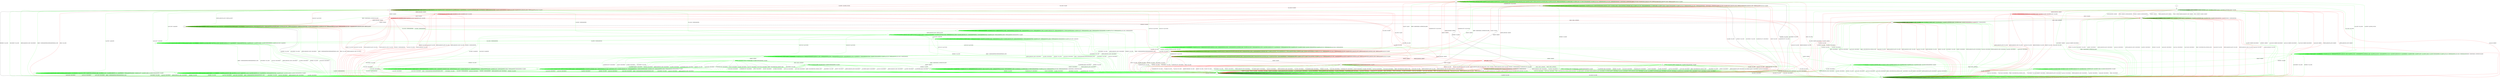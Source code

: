 digraph "" {
	graph ["Incoming time"=0.17605376243591309,
		"Outgoing time"=0.24364948272705078,
		Output="{'States': 36, 'Transitions': 837, 'Filename': '../results/ssh/DropBear-OpenSSH-cvc4-3.dot'}",
		Reference="{'States': 18, 'Transitions': 222, 'Filename': '../subjects/ssh/DropBear.dot'}",
		Solver=cvc4,
		Updated="{'States': 32, 'Transitions': 683, 'Filename': '../subjects/ssh/OpenSSH.dot'}",
		"f-measure"=0.15027624309392265,
		precision=0.09956076134699854,
		recall=0.3063063063063063
	];
	a -> a	[key=0,
		label="CH_OPEN / CH_MAX"];
	a -> a	[key=1,
		label="CH_DATA / NO_RESP"];
	a -> a	[key=2,
		color=green,
		label="SERVICE_REQUEST_AUTH / NO_RESP"];
	a -> a	[key=3,
		color=green,
		label="CH_WINDOW_ADJUST / NO_RESP"];
	a -> a	[key=4,
		color=green,
		label="DEBUG / NO_RESP"];
	a -> a	[key=5,
		color=green,
		label="UA_PK_OK / UNIMPLEMENTED"];
	a -> a	[key=6,
		color=green,
		label="SERVICE_REQUEST_CONN / NO_RESP"];
	a -> a	[key=7,
		color=green,
		label="UA_NONE / UNIMPLEMENTED"];
	a -> a	[key=8,
		color=green,
		label="CH_EXTENDED_DATA / NO_RESP"];
	a -> a	[key=9,
		color=green,
		label="UA_PK_NOK / UNIMPLEMENTED"];
	a -> a	[key=10,
		color=green,
		label="KEX30 / NO_RESP"];
	a -> a	[key=11,
		color=green,
		label="IGNORE / NO_RESP"];
	a -> a	[key=12,
		color=green,
		label="CH_EOF / NO_RESP"];
	a -> a	[key=13,
		color=green,
		label="UNIMPLEMENTED / NO_RESP"];
	a -> a	[key=14,
		color=green,
		label="UA_PW_OK / UNIMPLEMENTED"];
	a -> a	[key=15,
		color=green,
		label="UA_PW_NOK / UNIMPLEMENTED"];
	a -> a	[key=16,
		color=green,
		label="REKEY / KEXINIT|KEX31+NEWKEYS|NO_RESP"];
	a -> a	[key=17,
		color=red,
		label="UA_PK_NOK / NO_RESP"];
	a -> a	[key=18,
		color=red,
		label="SERVICE_REQUEST_AUTH / SERVICE_ACCEPT"];
	a -> a	[key=19,
		color=red,
		label="SERVICE_REQUEST_CONN / SERVICE_ACCEPT"];
	a -> a	[key=20,
		color=red,
		label="UA_PK_OK / NO_RESP"];
	a -> b	[key=0,
		color=green,
		label="CH_REQUEST_PTY / CH_SUCCESS"];
	a -> c	[key=0,
		label="NEWKEYS / NO_CONN"];
	a -> c	[key=1,
		color=green,
		label="DISCONNECT / NO_CONN"];
	a -> c	[key=2,
		color=red,
		label="KEX30 / NO_CONN"];
	a -> f	[key=0,
		color=red,
		label="CH_REQUEST_PTY / CH_SUCCESS"];
	a -> g	[key=0,
		color=red,
		label="CH_EOF / CH_EOF"];
	a -> h	[key=0,
		color=red,
		label="KEXINIT / KEXINIT"];
	a -> k	[key=0,
		color=red,
		label="CH_CLOSE / CH_EOF"];
	v	[color=green];
	a -> v	[key=0,
		color=green,
		label="CH_CLOSE / CH_CLOSE"];
	bb	[color=green];
	a -> bb	[key=0,
		color=green,
		label="KEXINIT / KEXINIT"];
	jj	[color=red];
	a -> jj	[key=0,
		color=red,
		label="KEXINIT_PROCEED / KEXINIT"];
	b -> b	[key=0,
		label="CH_OPEN / CH_MAX"];
	b -> b	[key=1,
		label="CH_EOF / NO_RESP"];
	b -> b	[key=2,
		color=green,
		label="SERVICE_REQUEST_AUTH / NO_RESP"];
	b -> b	[key=3,
		color=green,
		label="CH_WINDOW_ADJUST / NO_RESP"];
	b -> b	[key=4,
		color=green,
		label="DEBUG / NO_RESP"];
	b -> b	[key=5,
		color=green,
		label="UA_PK_OK / UNIMPLEMENTED"];
	b -> b	[key=6,
		color=green,
		label="SERVICE_REQUEST_CONN / NO_RESP"];
	b -> b	[key=7,
		color=green,
		label="UA_NONE / UNIMPLEMENTED"];
	b -> b	[key=8,
		color=green,
		label="CH_EXTENDED_DATA / NO_RESP"];
	b -> b	[key=9,
		color=green,
		label="UA_PK_NOK / UNIMPLEMENTED"];
	b -> b	[key=10,
		color=green,
		label="KEX30 / NO_RESP"];
	b -> b	[key=11,
		color=green,
		label="IGNORE / NO_RESP"];
	b -> b	[key=12,
		color=green,
		label="CH_DATA / NO_RESP"];
	b -> b	[key=13,
		color=green,
		label="UNIMPLEMENTED / NO_RESP"];
	b -> b	[key=14,
		color=green,
		label="UA_PW_OK / UNIMPLEMENTED"];
	b -> b	[key=15,
		color=green,
		label="UA_PW_NOK / UNIMPLEMENTED"];
	b -> b	[key=16,
		color=green,
		label="REKEY / KEXINIT|KEX31+NEWKEYS|NO_RESP"];
	b -> b	[key=17,
		color=red,
		label="UA_PK_NOK / NO_RESP"];
	b -> b	[key=18,
		color=red,
		label="SERVICE_REQUEST_AUTH / SERVICE_ACCEPT"];
	b -> b	[key=19,
		color=red,
		label="SERVICE_REQUEST_CONN / SERVICE_ACCEPT"];
	b -> b	[key=20,
		color=red,
		label="UA_PK_OK / NO_RESP"];
	b -> c	[key=0,
		label="NEWKEYS / NO_CONN"];
	b -> c	[key=1,
		color=green,
		label="DISCONNECT / NO_CONN"];
	b -> c	[key=2,
		color=green,
		label="CH_REQUEST_PTY / DISCONNECT"];
	b -> c	[key=3,
		color=red,
		label="KEX30 / NO_CONN"];
	b -> c	[key=4,
		color=red,
		label="CH_REQUEST_PTY / NO_CONN"];
	b -> c	[key=5,
		color=red,
		label="CH_DATA / NO_CONN"];
	b -> h	[key=0,
		label="KEXINIT / KEXINIT"];
	b -> k	[key=0,
		color=red,
		label="CH_CLOSE / NO_RESP"];
	b -> v	[key=0,
		color=green,
		label="CH_CLOSE / CH_CLOSE"];
	b -> jj	[key=0,
		color=red,
		label="KEXINIT_PROCEED / KEXINIT"];
	c -> c	[key=0,
		label="UA_PK_NOK / NO_CONN"];
	c -> c	[key=1,
		label="KEX30 / NO_CONN"];
	c -> c	[key=2,
		label="SERVICE_REQUEST_AUTH / NO_CONN"];
	c -> c	[key=3,
		label="SERVICE_REQUEST_CONN / NO_CONN"];
	c -> c	[key=4,
		label="NEWKEYS / NO_CONN"];
	c -> c	[key=5,
		label="CH_REQUEST_PTY / NO_CONN"];
	c -> c	[key=6,
		label="CH_OPEN / CH_MAX"];
	c -> c	[key=7,
		label="CH_DATA / NO_CONN"];
	c -> c	[key=8,
		label="UA_PK_OK / NO_CONN"];
	c -> c	[key=9,
		label="KEXINIT / NO_CONN"];
	c -> c	[key=10,
		label="CH_EOF / NO_CONN"];
	c -> c	[key=11,
		color=green,
		label="DISCONNECT / NO_CONN"];
	c -> c	[key=12,
		color=green,
		label="CH_WINDOW_ADJUST / NO_CONN"];
	c -> c	[key=13,
		color=green,
		label="DEBUG / NO_CONN"];
	c -> c	[key=14,
		color=green,
		label="UA_NONE / NO_CONN"];
	c -> c	[key=15,
		color=green,
		label="CH_EXTENDED_DATA / NO_CONN"];
	c -> c	[key=16,
		color=green,
		label="IGNORE / NO_CONN"];
	c -> c	[key=17,
		color=green,
		label="UNIMPLEMENTED / NO_CONN"];
	c -> c	[key=18,
		color=green,
		label="UA_PW_OK / NO_CONN"];
	c -> c	[key=19,
		color=green,
		label="UA_PW_NOK / NO_CONN"];
	c -> c	[key=20,
		color=green,
		label="REKEY / NO_CONN|NO_CONN|NO_CONN"];
	c -> c	[key=21,
		color=red,
		label="KEXINIT_PROCEED / NO_CONN"];
	c -> m	[key=0,
		label="CH_CLOSE / NO_CONN"];
	d -> c	[key=0,
		color=green,
		label="CH_OPEN / DISCONNECT"];
	d -> c	[key=1,
		color=red,
		label="CH_OPEN / NO_CONN"];
	d -> d	[key=0,
		label="CH_REQUEST_PTY / CH_NONE"];
	d -> d	[key=1,
		label="CH_DATA / CH_NONE"];
	d -> d	[key=2,
		label="CH_CLOSE / CH_NONE"];
	d -> d	[key=3,
		label="CH_EOF / CH_NONE"];
	d -> d	[key=4,
		color=green,
		label="CH_WINDOW_ADJUST / CH_NONE"];
	d -> d	[key=5,
		color=green,
		label="DEBUG / NO_RESP"];
	d -> d	[key=6,
		color=green,
		label="CH_EXTENDED_DATA / CH_NONE"];
	d -> d	[key=7,
		color=green,
		label="IGNORE / NO_RESP"];
	d -> d	[key=8,
		color=green,
		label="UNIMPLEMENTED / NO_RESP"];
	d -> d	[key=9,
		color=red,
		label="NEWKEYS / UNIMPLEMENTED"];
	d -> m	[key=0,
		color=green,
		label="DISCONNECT / NO_CONN"];
	d -> m	[key=1,
		color=green,
		label="KEXINIT / DISCONNECT"];
	d -> m	[key=2,
		color=green,
		label="SERVICE_REQUEST_AUTH / DISCONNECT"];
	d -> m	[key=3,
		color=green,
		label="UA_PK_OK / DISCONNECT"];
	d -> m	[key=4,
		color=green,
		label="SERVICE_REQUEST_CONN / DISCONNECT"];
	d -> m	[key=5,
		color=green,
		label="UA_NONE / DISCONNECT"];
	d -> m	[key=6,
		color=green,
		label="NEWKEYS / NO_CONN"];
	d -> m	[key=7,
		color=green,
		label="UA_PK_NOK / DISCONNECT"];
	d -> m	[key=8,
		color=green,
		label="UA_PW_OK / DISCONNECT"];
	d -> m	[key=9,
		color=green,
		label="UA_PW_NOK / DISCONNECT"];
	d -> m	[key=10,
		color=green,
		label="REKEY / DISCONNECT|NO_CONN|NO_CONN"];
	d -> m	[key=11,
		color=red,
		label="UA_PK_NOK / NO_CONN"];
	d -> m	[key=12,
		color=red,
		label="SERVICE_REQUEST_AUTH / NO_CONN"];
	d -> m	[key=13,
		color=red,
		label="SERVICE_REQUEST_CONN / NO_CONN"];
	d -> m	[key=14,
		color=red,
		label="UA_PK_OK / NO_CONN"];
	d -> m	[key=15,
		color=red,
		label="KEXINIT_PROCEED / NO_CONN"];
	d -> m	[key=16,
		color=red,
		label="KEXINIT / NO_CONN"];
	d -> n	[key=0,
		label="KEX30 / KEX31+NEWKEYS"];
	e -> c	[key=0,
		color=red,
		label="CH_OPEN / NO_CONN"];
	e -> e	[key=0,
		label="CH_REQUEST_PTY / CH_NONE"];
	e -> e	[key=1,
		label="CH_DATA / CH_NONE"];
	e -> e	[key=2,
		label="CH_CLOSE / CH_NONE"];
	e -> e	[key=3,
		label="CH_EOF / CH_NONE"];
	e -> e	[key=4,
		color=green,
		label="KEXINIT / UNIMPLEMENTED"];
	e -> e	[key=5,
		color=green,
		label="CH_WINDOW_ADJUST / CH_NONE"];
	e -> e	[key=6,
		color=green,
		label="DEBUG / NO_RESP"];
	e -> e	[key=7,
		color=green,
		label="UA_PK_OK / UNIMPLEMENTED"];
	e -> e	[key=8,
		color=green,
		label="UA_NONE / UNIMPLEMENTED"];
	e -> e	[key=9,
		color=green,
		label="CH_EXTENDED_DATA / CH_NONE"];
	e -> e	[key=10,
		color=green,
		label="UA_PK_NOK / UNIMPLEMENTED"];
	e -> e	[key=11,
		color=green,
		label="KEX30 / UNIMPLEMENTED"];
	e -> e	[key=12,
		color=green,
		label="IGNORE / NO_RESP"];
	e -> e	[key=13,
		color=green,
		label="UNIMPLEMENTED / NO_RESP"];
	e -> e	[key=14,
		color=green,
		label="UA_PW_OK / UNIMPLEMENTED"];
	e -> e	[key=15,
		color=green,
		label="UA_PW_NOK / UNIMPLEMENTED"];
	e -> e	[key=16,
		color=red,
		label="UA_PK_NOK / UA_FAILURE"];
	e -> e	[key=17,
		color=red,
		label="SERVICE_REQUEST_AUTH / SERVICE_ACCEPT"];
	e -> k	[key=0,
		color=green,
		label="SERVICE_REQUEST_AUTH / SERVICE_ACCEPT"];
	e -> k	[key=1,
		color=red,
		label="UA_PK_OK / UA_SUCCESS"];
	e -> m	[key=0,
		label="NEWKEYS / NO_CONN"];
	e -> m	[key=1,
		color=green,
		label="DISCONNECT / NO_CONN"];
	e -> m	[key=2,
		color=green,
		label="SERVICE_REQUEST_CONN / DISCONNECT"];
	e -> m	[key=3,
		color=green,
		label="REKEY / UNIMPLEMENTED|UNIMPLEMENTED|NO_CONN"];
	e -> m	[key=4,
		color=red,
		label="KEX30 / NO_CONN"];
	e -> m	[key=5,
		color=red,
		label="SERVICE_REQUEST_CONN / NO_CONN"];
	o	[color=green];
	e -> o	[key=0,
		color=green,
		label="CH_OPEN / UNIMPLEMENTED"];
	hh	[color=red];
	e -> hh	[key=0,
		color=red,
		label="KEXINIT_PROCEED / KEXINIT"];
	ii	[color=red];
	e -> ii	[key=0,
		color=red,
		label="KEXINIT / KEXINIT"];
	f -> b	[key=0,
		color=green,
		label="REKEY / KEXINIT|KEX31+NEWKEYS|NO_RESP"];
	f -> b	[key=1,
		color=red,
		label="CH_EOF / CH_EOF"];
	f -> c	[key=0,
		label="NEWKEYS / NO_CONN"];
	f -> c	[key=1,
		color=green,
		label="DISCONNECT / NO_CONN"];
	f -> c	[key=2,
		color=green,
		label="CH_REQUEST_PTY / DISCONNECT"];
	f -> c	[key=3,
		color=red,
		label="KEX30 / NO_CONN"];
	f -> c	[key=4,
		color=red,
		label="CH_REQUEST_PTY / NO_CONN"];
	f -> f	[key=0,
		label="CH_OPEN / CH_MAX"];
	f -> f	[key=1,
		label="CH_DATA / NO_RESP"];
	f -> f	[key=2,
		color=green,
		label="SERVICE_REQUEST_AUTH / UNIMPLEMENTED"];
	f -> f	[key=3,
		color=green,
		label="CH_WINDOW_ADJUST / NO_RESP"];
	f -> f	[key=4,
		color=green,
		label="DEBUG / NO_RESP"];
	f -> f	[key=5,
		color=green,
		label="UA_PK_OK / UNIMPLEMENTED"];
	f -> f	[key=6,
		color=green,
		label="SERVICE_REQUEST_CONN / UNIMPLEMENTED"];
	f -> f	[key=7,
		color=green,
		label="UA_NONE / UNIMPLEMENTED"];
	f -> f	[key=8,
		color=green,
		label="CH_EXTENDED_DATA / NO_RESP"];
	f -> f	[key=9,
		color=green,
		label="UA_PK_NOK / UNIMPLEMENTED"];
	f -> f	[key=10,
		color=green,
		label="KEX30 / UNIMPLEMENTED"];
	f -> f	[key=11,
		color=green,
		label="IGNORE / NO_RESP"];
	f -> f	[key=12,
		color=green,
		label="CH_EOF / NO_RESP"];
	f -> f	[key=13,
		color=green,
		label="UNIMPLEMENTED / NO_RESP"];
	f -> f	[key=14,
		color=green,
		label="UA_PW_OK / UNIMPLEMENTED"];
	f -> f	[key=15,
		color=green,
		label="UA_PW_NOK / UNIMPLEMENTED"];
	f -> f	[key=16,
		color=red,
		label="UA_PK_NOK / NO_RESP"];
	f -> f	[key=17,
		color=red,
		label="SERVICE_REQUEST_AUTH / SERVICE_ACCEPT"];
	f -> f	[key=18,
		color=red,
		label="SERVICE_REQUEST_CONN / SERVICE_ACCEPT"];
	f -> f	[key=19,
		color=red,
		label="UA_PK_OK / NO_RESP"];
	f -> h	[key=0,
		label="KEXINIT / KEXINIT"];
	f -> k	[key=0,
		color=red,
		label="CH_CLOSE / CH_EOF"];
	p	[color=green];
	f -> p	[key=0,
		color=green,
		label="CH_CLOSE / CH_CLOSE"];
	f -> jj	[key=0,
		color=red,
		label="KEXINIT_PROCEED / KEXINIT"];
	g -> a	[key=0,
		color=green,
		label="REKEY / KEXINIT|KEX31+NEWKEYS|NO_RESP"];
	g -> b	[key=0,
		color=red,
		label="CH_REQUEST_PTY / CH_SUCCESS"];
	g -> c	[key=0,
		label="NEWKEYS / NO_CONN"];
	g -> c	[key=1,
		color=green,
		label="DISCONNECT / NO_CONN"];
	g -> c	[key=2,
		color=red,
		label="KEX30 / NO_CONN"];
	g -> c	[key=3,
		color=red,
		label="CH_DATA / NO_CONN"];
	g -> f	[key=0,
		color=green,
		label="CH_REQUEST_PTY / CH_SUCCESS"];
	g -> g	[key=0,
		label="CH_OPEN / CH_MAX"];
	g -> g	[key=1,
		label="CH_EOF / NO_RESP"];
	g -> g	[key=2,
		color=green,
		label="SERVICE_REQUEST_AUTH / UNIMPLEMENTED"];
	g -> g	[key=3,
		color=green,
		label="CH_WINDOW_ADJUST / NO_RESP"];
	g -> g	[key=4,
		color=green,
		label="DEBUG / NO_RESP"];
	g -> g	[key=5,
		color=green,
		label="UA_PK_OK / UNIMPLEMENTED"];
	g -> g	[key=6,
		color=green,
		label="SERVICE_REQUEST_CONN / UNIMPLEMENTED"];
	g -> g	[key=7,
		color=green,
		label="UA_NONE / UNIMPLEMENTED"];
	g -> g	[key=8,
		color=green,
		label="CH_EXTENDED_DATA / NO_RESP"];
	g -> g	[key=9,
		color=green,
		label="UA_PK_NOK / UNIMPLEMENTED"];
	g -> g	[key=10,
		color=green,
		label="KEX30 / UNIMPLEMENTED"];
	g -> g	[key=11,
		color=green,
		label="IGNORE / NO_RESP"];
	g -> g	[key=12,
		color=green,
		label="CH_DATA / NO_RESP"];
	g -> g	[key=13,
		color=green,
		label="UNIMPLEMENTED / NO_RESP"];
	g -> g	[key=14,
		color=green,
		label="UA_PW_OK / UNIMPLEMENTED"];
	g -> g	[key=15,
		color=green,
		label="UA_PW_NOK / UNIMPLEMENTED"];
	g -> g	[key=16,
		color=red,
		label="UA_PK_NOK / NO_RESP"];
	g -> g	[key=17,
		color=red,
		label="SERVICE_REQUEST_AUTH / SERVICE_ACCEPT"];
	g -> g	[key=18,
		color=red,
		label="SERVICE_REQUEST_CONN / SERVICE_ACCEPT"];
	g -> g	[key=19,
		color=red,
		label="UA_PK_OK / NO_RESP"];
	g -> h	[key=0,
		color=red,
		label="KEXINIT / KEXINIT"];
	g -> k	[key=0,
		color=red,
		label="CH_CLOSE / NO_RESP"];
	g -> p	[key=0,
		color=green,
		label="CH_CLOSE / CH_CLOSE"];
	g -> bb	[key=0,
		color=green,
		label="KEXINIT / KEXINIT"];
	g -> jj	[key=0,
		color=red,
		label="KEXINIT_PROCEED / KEXINIT"];
	h -> c	[key=0,
		color=green,
		label="DISCONNECT / NO_CONN"];
	h -> c	[key=1,
		color=green,
		label="KEXINIT / DISCONNECT"];
	h -> c	[key=2,
		color=green,
		label="SERVICE_REQUEST_AUTH / DISCONNECT"];
	h -> c	[key=3,
		color=green,
		label="CH_WINDOW_ADJUST / DISCONNECT"];
	h -> c	[key=4,
		color=green,
		label="UA_PK_OK / DISCONNECT"];
	h -> c	[key=5,
		color=green,
		label="SERVICE_REQUEST_CONN / DISCONNECT"];
	h -> c	[key=6,
		color=green,
		label="UA_NONE / DISCONNECT"];
	h -> c	[key=7,
		color=green,
		label="CH_EXTENDED_DATA / DISCONNECT"];
	h -> c	[key=8,
		color=green,
		label="NEWKEYS / NO_CONN"];
	h -> c	[key=9,
		color=green,
		label="UA_PK_NOK / DISCONNECT"];
	h -> c	[key=10,
		color=green,
		label="CH_REQUEST_PTY / DISCONNECT"];
	h -> c	[key=11,
		color=green,
		label="CH_EOF / DISCONNECT"];
	h -> c	[key=12,
		color=green,
		label="CH_DATA / DISCONNECT"];
	h -> c	[key=13,
		color=green,
		label="UA_PW_OK / DISCONNECT"];
	h -> c	[key=14,
		color=green,
		label="UA_PW_NOK / DISCONNECT"];
	h -> c	[key=15,
		color=green,
		label="REKEY / DISCONNECT|NO_CONN|NO_CONN"];
	h -> c	[key=16,
		color=red,
		label="UA_PK_NOK / NO_CONN"];
	h -> c	[key=17,
		color=red,
		label="SERVICE_REQUEST_AUTH / NO_CONN"];
	h -> c	[key=18,
		color=red,
		label="SERVICE_REQUEST_CONN / NO_CONN"];
	h -> c	[key=19,
		color=red,
		label="NEWKEYS / UNIMPLEMENTED"];
	h -> c	[key=20,
		color=red,
		label="CH_REQUEST_PTY / NO_CONN"];
	h -> c	[key=21,
		color=red,
		label="CH_DATA / NO_CONN"];
	h -> c	[key=22,
		color=red,
		label="UA_PK_OK / NO_CONN"];
	h -> c	[key=23,
		color=red,
		label="KEXINIT_PROCEED / NO_CONN"];
	h -> c	[key=24,
		color=red,
		label="KEXINIT / NO_CONN"];
	h -> c	[key=25,
		color=red,
		label="CH_EOF / NO_CONN"];
	h -> h	[key=0,
		label="CH_OPEN / CH_MAX"];
	h -> h	[key=1,
		color=green,
		label="DEBUG / NO_RESP"];
	h -> h	[key=2,
		color=green,
		label="IGNORE / NO_RESP"];
	h -> h	[key=3,
		color=green,
		label="UNIMPLEMENTED / NO_RESP"];
	h -> j	[key=0,
		color=red,
		label="KEX30 / KEX31+NEWKEYS"];
	h -> m	[key=0,
		color=green,
		label="CH_CLOSE / DISCONNECT"];
	h -> m	[key=1,
		color=red,
		label="CH_CLOSE / NO_CONN"];
	ff	[color=green];
	h -> ff	[key=0,
		color=green,
		label="KEX30 / KEX31+NEWKEYS"];
	i -> c	[key=0,
		color=green,
		label="CH_OPEN / KEXINIT+DISCONNECT"];
	i -> c	[key=1,
		color=red,
		label="CH_OPEN / KEXINIT"];
	i -> d	[key=0,
		label="KEXINIT / KEXINIT"];
	i -> d	[key=1,
		color=green,
		label="SERVICE_REQUEST_AUTH / KEXINIT"];
	i -> d	[key=2,
		color=green,
		label="DEBUG / KEXINIT"];
	i -> d	[key=3,
		color=green,
		label="SERVICE_REQUEST_CONN / KEXINIT"];
	i -> d	[key=4,
		color=green,
		label="KEX30 / KEXINIT"];
	i -> d	[key=5,
		color=green,
		label="IGNORE / KEXINIT"];
	i -> d	[key=6,
		color=green,
		label="UNIMPLEMENTED / KEXINIT"];
	i -> d	[key=7,
		color=red,
		label="KEX30 / KEXINIT+UNIMPLEMENTED"];
	i -> d	[key=8,
		color=red,
		label="NEWKEYS / KEXINIT+UNIMPLEMENTED"];
	i -> e	[key=0,
		color=green,
		label="REKEY / KEXINIT|KEX31+NEWKEYS|NO_RESP"];
	i -> i	[key=0,
		label="CH_REQUEST_PTY / CH_NONE"];
	i -> i	[key=1,
		label="CH_DATA / CH_NONE"];
	i -> i	[key=2,
		label="CH_CLOSE / CH_NONE"];
	i -> i	[key=3,
		label="CH_EOF / CH_NONE"];
	i -> i	[key=4,
		color=green,
		label="CH_WINDOW_ADJUST / CH_NONE"];
	i -> i	[key=5,
		color=green,
		label="CH_EXTENDED_DATA / CH_NONE"];
	i -> m	[key=0,
		color=green,
		label="DISCONNECT / KEXINIT"];
	i -> m	[key=1,
		color=green,
		label="UA_PK_OK / KEXINIT+DISCONNECT"];
	i -> m	[key=2,
		color=green,
		label="UA_NONE / KEXINIT+DISCONNECT"];
	i -> m	[key=3,
		color=green,
		label="NEWKEYS / KEXINIT"];
	i -> m	[key=4,
		color=green,
		label="UA_PK_NOK / KEXINIT+DISCONNECT"];
	i -> m	[key=5,
		color=green,
		label="UA_PW_OK / KEXINIT+DISCONNECT"];
	i -> m	[key=6,
		color=green,
		label="UA_PW_NOK / KEXINIT+DISCONNECT"];
	i -> m	[key=7,
		color=red,
		label="UA_PK_NOK / KEXINIT"];
	i -> m	[key=8,
		color=red,
		label="SERVICE_REQUEST_AUTH / KEXINIT"];
	i -> m	[key=9,
		color=red,
		label="SERVICE_REQUEST_CONN / KEXINIT"];
	i -> m	[key=10,
		color=red,
		label="UA_PK_OK / KEXINIT"];
	gg	[color=red];
	i -> gg	[key=0,
		color=red,
		label="KEXINIT_PROCEED / KEXINIT"];
	j -> a	[key=0,
		label="NEWKEYS / NO_RESP"];
	j -> c	[key=0,
		color=green,
		label="DISCONNECT / NO_CONN"];
	j -> c	[key=1,
		color=green,
		label="KEXINIT / DISCONNECT"];
	j -> c	[key=2,
		color=green,
		label="SERVICE_REQUEST_AUTH / DISCONNECT"];
	j -> c	[key=3,
		color=green,
		label="CH_WINDOW_ADJUST / DISCONNECT"];
	j -> c	[key=4,
		color=green,
		label="UA_PK_OK / DISCONNECT"];
	j -> c	[key=5,
		color=green,
		label="SERVICE_REQUEST_CONN / DISCONNECT"];
	j -> c	[key=6,
		color=green,
		label="UA_NONE / DISCONNECT"];
	j -> c	[key=7,
		color=green,
		label="CH_EXTENDED_DATA / DISCONNECT"];
	j -> c	[key=8,
		color=green,
		label="UA_PK_NOK / DISCONNECT"];
	j -> c	[key=9,
		color=green,
		label="CH_REQUEST_PTY / DISCONNECT"];
	j -> c	[key=10,
		color=green,
		label="KEX30 / DISCONNECT"];
	j -> c	[key=11,
		color=green,
		label="CH_EOF / DISCONNECT"];
	j -> c	[key=12,
		color=green,
		label="CH_DATA / DISCONNECT"];
	j -> c	[key=13,
		color=green,
		label="UA_PW_OK / DISCONNECT"];
	j -> c	[key=14,
		color=green,
		label="UA_PW_NOK / DISCONNECT"];
	j -> c	[key=15,
		color=green,
		label="REKEY / DISCONNECT|NO_CONN|NO_CONN"];
	j -> c	[key=16,
		color=red,
		label="UA_PK_NOK / NO_CONN"];
	j -> c	[key=17,
		color=red,
		label="SERVICE_REQUEST_AUTH / NO_CONN"];
	j -> c	[key=18,
		color=red,
		label="SERVICE_REQUEST_CONN / NO_CONN"];
	j -> c	[key=19,
		color=red,
		label="CH_REQUEST_PTY / NO_CONN"];
	j -> c	[key=20,
		color=red,
		label="CH_DATA / NO_CONN"];
	j -> c	[key=21,
		color=red,
		label="UA_PK_OK / NO_CONN"];
	j -> c	[key=22,
		color=red,
		label="KEXINIT_PROCEED / NO_CONN"];
	j -> c	[key=23,
		color=red,
		label="KEXINIT / NO_CONN"];
	j -> c	[key=24,
		color=red,
		label="CH_EOF / NO_CONN"];
	j -> j	[key=0,
		label="CH_OPEN / CH_MAX"];
	j -> j	[key=1,
		color=green,
		label="DEBUG / NO_RESP"];
	j -> j	[key=2,
		color=green,
		label="IGNORE / NO_RESP"];
	j -> j	[key=3,
		color=green,
		label="UNIMPLEMENTED / NO_RESP"];
	j -> j	[key=4,
		color=red,
		label="KEX30 / UNIMPLEMENTED"];
	j -> m	[key=0,
		color=green,
		label="CH_CLOSE / DISCONNECT"];
	j -> m	[key=1,
		color=red,
		label="CH_CLOSE / NO_CONN"];
	k -> a	[key=0,
		color=red,
		label="CH_OPEN / CH_OPEN_SUCCESS"];
	k -> k	[key=0,
		label="SERVICE_REQUEST_AUTH / SERVICE_ACCEPT"];
	k -> k	[key=1,
		label="CH_REQUEST_PTY / CH_NONE"];
	k -> k	[key=2,
		label="CH_DATA / CH_NONE"];
	k -> k	[key=3,
		label="CH_CLOSE / CH_NONE"];
	k -> k	[key=4,
		label="CH_EOF / CH_NONE"];
	k -> k	[key=5,
		color=green,
		label="KEXINIT / UNIMPLEMENTED"];
	k -> k	[key=6,
		color=green,
		label="CH_WINDOW_ADJUST / CH_NONE"];
	k -> k	[key=7,
		color=green,
		label="DEBUG / NO_RESP"];
	k -> k	[key=8,
		color=green,
		label="CH_EXTENDED_DATA / CH_NONE"];
	k -> k	[key=9,
		color=green,
		label="KEX30 / UNIMPLEMENTED"];
	k -> k	[key=10,
		color=green,
		label="IGNORE / NO_RESP"];
	k -> k	[key=11,
		color=green,
		label="UNIMPLEMENTED / NO_RESP"];
	k -> k	[key=12,
		color=red,
		label="UA_PK_NOK / NO_RESP"];
	k -> k	[key=13,
		color=red,
		label="SERVICE_REQUEST_CONN / SERVICE_ACCEPT"];
	k -> k	[key=14,
		color=red,
		label="UA_PK_OK / NO_RESP"];
	k -> m	[key=0,
		label="NEWKEYS / NO_CONN"];
	k -> m	[key=1,
		color=green,
		label="DISCONNECT / NO_CONN"];
	k -> m	[key=2,
		color=green,
		label="SERVICE_REQUEST_CONN / DISCONNECT"];
	k -> m	[key=3,
		color=green,
		label="REKEY / UNIMPLEMENTED|UNIMPLEMENTED|NO_CONN"];
	k -> m	[key=4,
		color=red,
		label="KEX30 / NO_CONN"];
	k -> p	[key=0,
		color=green,
		label="UA_PK_OK / UA_SUCCESS"];
	k -> p	[key=1,
		color=green,
		label="UA_PW_OK / UA_SUCCESS"];
	q	[color=green];
	k -> q	[key=0,
		color=green,
		label="UA_PW_NOK / UA_FAILURE"];
	r	[color=green];
	k -> r	[key=0,
		color=green,
		label="UA_NONE / UA_FAILURE"];
	s	[color=green];
	k -> s	[key=0,
		color=green,
		label="UA_PK_NOK / UA_FAILURE"];
	t	[color=green];
	k -> t	[key=0,
		color=green,
		label="CH_OPEN / UNIMPLEMENTED"];
	k -> hh	[key=0,
		color=red,
		label="KEXINIT_PROCEED / KEXINIT"];
	k -> ii	[key=0,
		color=red,
		label="KEXINIT / KEXINIT"];
	l -> i	[key=0];
	m -> c	[key=0,
		label="CH_OPEN / NO_CONN"];
	m -> m	[key=0,
		label="UA_PK_NOK / NO_CONN"];
	m -> m	[key=1,
		label="KEX30 / NO_CONN"];
	m -> m	[key=2,
		label="SERVICE_REQUEST_AUTH / NO_CONN"];
	m -> m	[key=3,
		label="SERVICE_REQUEST_CONN / NO_CONN"];
	m -> m	[key=4,
		label="NEWKEYS / NO_CONN"];
	m -> m	[key=5,
		label="CH_REQUEST_PTY / CH_NONE"];
	m -> m	[key=6,
		label="CH_DATA / CH_NONE"];
	m -> m	[key=7,
		label="UA_PK_OK / NO_CONN"];
	m -> m	[key=8,
		label="CH_CLOSE / CH_NONE"];
	m -> m	[key=9,
		label="KEXINIT / NO_CONN"];
	m -> m	[key=10,
		label="CH_EOF / CH_NONE"];
	m -> m	[key=11,
		color=green,
		label="DISCONNECT / NO_CONN"];
	m -> m	[key=12,
		color=green,
		label="CH_WINDOW_ADJUST / CH_NONE"];
	m -> m	[key=13,
		color=green,
		label="DEBUG / NO_CONN"];
	m -> m	[key=14,
		color=green,
		label="UA_NONE / NO_CONN"];
	m -> m	[key=15,
		color=green,
		label="CH_EXTENDED_DATA / CH_NONE"];
	m -> m	[key=16,
		color=green,
		label="IGNORE / NO_CONN"];
	m -> m	[key=17,
		color=green,
		label="UNIMPLEMENTED / NO_CONN"];
	m -> m	[key=18,
		color=green,
		label="UA_PW_OK / NO_CONN"];
	m -> m	[key=19,
		color=green,
		label="UA_PW_NOK / NO_CONN"];
	m -> m	[key=20,
		color=green,
		label="REKEY / NO_CONN|NO_CONN|NO_CONN"];
	m -> m	[key=21,
		color=red,
		label="KEXINIT_PROCEED / NO_CONN"];
	n -> c	[key=0,
		color=green,
		label="CH_OPEN / DISCONNECT"];
	n -> c	[key=1,
		color=red,
		label="CH_OPEN / NO_CONN"];
	n -> e	[key=0,
		label="NEWKEYS / NO_RESP"];
	n -> m	[key=0,
		color=green,
		label="DISCONNECT / NO_CONN"];
	n -> m	[key=1,
		color=green,
		label="KEXINIT / DISCONNECT"];
	n -> m	[key=2,
		color=green,
		label="SERVICE_REQUEST_AUTH / DISCONNECT"];
	n -> m	[key=3,
		color=green,
		label="UA_PK_OK / DISCONNECT"];
	n -> m	[key=4,
		color=green,
		label="SERVICE_REQUEST_CONN / DISCONNECT"];
	n -> m	[key=5,
		color=green,
		label="UA_NONE / DISCONNECT"];
	n -> m	[key=6,
		color=green,
		label="UA_PK_NOK / DISCONNECT"];
	n -> m	[key=7,
		color=green,
		label="KEX30 / DISCONNECT"];
	n -> m	[key=8,
		color=green,
		label="UA_PW_OK / DISCONNECT"];
	n -> m	[key=9,
		color=green,
		label="UA_PW_NOK / DISCONNECT"];
	n -> m	[key=10,
		color=green,
		label="REKEY / DISCONNECT|NO_CONN|NO_CONN"];
	n -> m	[key=11,
		color=red,
		label="UA_PK_NOK / NO_CONN"];
	n -> m	[key=12,
		color=red,
		label="SERVICE_REQUEST_AUTH / NO_CONN"];
	n -> m	[key=13,
		color=red,
		label="SERVICE_REQUEST_CONN / NO_CONN"];
	n -> m	[key=14,
		color=red,
		label="UA_PK_OK / NO_CONN"];
	n -> m	[key=15,
		color=red,
		label="KEXINIT_PROCEED / NO_CONN"];
	n -> m	[key=16,
		color=red,
		label="KEXINIT / NO_CONN"];
	n -> n	[key=0,
		label="CH_REQUEST_PTY / CH_NONE"];
	n -> n	[key=1,
		label="CH_DATA / CH_NONE"];
	n -> n	[key=2,
		label="CH_CLOSE / CH_NONE"];
	n -> n	[key=3,
		label="CH_EOF / CH_NONE"];
	n -> n	[key=4,
		color=green,
		label="CH_WINDOW_ADJUST / CH_NONE"];
	n -> n	[key=5,
		color=green,
		label="DEBUG / NO_RESP"];
	n -> n	[key=6,
		color=green,
		label="CH_EXTENDED_DATA / CH_NONE"];
	n -> n	[key=7,
		color=green,
		label="IGNORE / NO_RESP"];
	n -> n	[key=8,
		color=green,
		label="UNIMPLEMENTED / NO_RESP"];
	n -> n	[key=9,
		color=red,
		label="KEX30 / UNIMPLEMENTED"];
	o -> c	[key=0,
		color=green,
		label="DISCONNECT / NO_CONN"];
	o -> c	[key=1,
		color=green,
		label="SERVICE_REQUEST_CONN / DISCONNECT"];
	o -> c	[key=2,
		color=green,
		label="NEWKEYS / NO_CONN"];
	o -> c	[key=3,
		color=green,
		label="REKEY / UNIMPLEMENTED|UNIMPLEMENTED|NO_CONN"];
	o -> e	[key=0,
		color=green,
		label="CH_CLOSE / UNIMPLEMENTED"];
	o -> o	[key=0,
		color=green,
		label="KEXINIT / UNIMPLEMENTED"];
	o -> o	[key=1,
		color=green,
		label="CH_WINDOW_ADJUST / UNIMPLEMENTED"];
	o -> o	[key=2,
		color=green,
		label="DEBUG / NO_RESP"];
	o -> o	[key=3,
		color=green,
		label="UA_PK_OK / UNIMPLEMENTED"];
	o -> o	[key=4,
		color=green,
		label="UA_NONE / UNIMPLEMENTED"];
	o -> o	[key=5,
		color=green,
		label="CH_EXTENDED_DATA / UNIMPLEMENTED"];
	o -> o	[key=6,
		color=green,
		label="UA_PK_NOK / UNIMPLEMENTED"];
	o -> o	[key=7,
		color=green,
		label="CH_OPEN / CH_MAX"];
	o -> o	[key=8,
		color=green,
		label="CH_REQUEST_PTY / UNIMPLEMENTED"];
	o -> o	[key=9,
		color=green,
		label="KEX30 / UNIMPLEMENTED"];
	o -> o	[key=10,
		color=green,
		label="IGNORE / NO_RESP"];
	o -> o	[key=11,
		color=green,
		label="CH_EOF / UNIMPLEMENTED"];
	o -> o	[key=12,
		color=green,
		label="CH_DATA / UNIMPLEMENTED"];
	o -> o	[key=13,
		color=green,
		label="UNIMPLEMENTED / NO_RESP"];
	o -> o	[key=14,
		color=green,
		label="UA_PW_OK / UNIMPLEMENTED"];
	o -> o	[key=15,
		color=green,
		label="UA_PW_NOK / UNIMPLEMENTED"];
	o -> t	[key=0,
		color=green,
		label="SERVICE_REQUEST_AUTH / SERVICE_ACCEPT"];
	p -> g	[key=0,
		color=green,
		label="CH_OPEN / CH_OPEN_SUCCESS"];
	p -> m	[key=0,
		color=green,
		label="DISCONNECT / NO_CONN"];
	p -> m	[key=1,
		color=green,
		label="NEWKEYS / NO_CONN"];
	p -> p	[key=0,
		color=green,
		label="SERVICE_REQUEST_AUTH / UNIMPLEMENTED"];
	p -> p	[key=1,
		color=green,
		label="CH_WINDOW_ADJUST / CH_NONE"];
	p -> p	[key=2,
		color=green,
		label="DEBUG / NO_RESP"];
	p -> p	[key=3,
		color=green,
		label="UA_PK_OK / UNIMPLEMENTED"];
	p -> p	[key=4,
		color=green,
		label="SERVICE_REQUEST_CONN / UNIMPLEMENTED"];
	p -> p	[key=5,
		color=green,
		label="UA_NONE / UNIMPLEMENTED"];
	p -> p	[key=6,
		color=green,
		label="CH_EXTENDED_DATA / CH_NONE"];
	p -> p	[key=7,
		color=green,
		label="UA_PK_NOK / UNIMPLEMENTED"];
	p -> p	[key=8,
		color=green,
		label="CH_CLOSE / CH_NONE"];
	p -> p	[key=9,
		color=green,
		label="CH_REQUEST_PTY / CH_NONE"];
	p -> p	[key=10,
		color=green,
		label="KEX30 / UNIMPLEMENTED"];
	p -> p	[key=11,
		color=green,
		label="IGNORE / NO_RESP"];
	p -> p	[key=12,
		color=green,
		label="CH_EOF / CH_NONE"];
	p -> p	[key=13,
		color=green,
		label="CH_DATA / CH_NONE"];
	p -> p	[key=14,
		color=green,
		label="UNIMPLEMENTED / NO_RESP"];
	p -> p	[key=15,
		color=green,
		label="UA_PW_OK / UNIMPLEMENTED"];
	p -> p	[key=16,
		color=green,
		label="UA_PW_NOK / UNIMPLEMENTED"];
	u	[color=green];
	p -> u	[key=0,
		color=green,
		label="KEXINIT / KEXINIT"];
	p -> v	[key=0,
		color=green,
		label="REKEY / KEXINIT|KEX31+NEWKEYS|NO_RESP"];
	q -> m	[key=0,
		color=green,
		label="DISCONNECT / NO_CONN"];
	q -> m	[key=1,
		color=green,
		label="UA_PK_OK / DISCONNECT"];
	q -> m	[key=2,
		color=green,
		label="SERVICE_REQUEST_CONN / DISCONNECT"];
	q -> m	[key=3,
		color=green,
		label="UA_NONE / DISCONNECT"];
	q -> m	[key=4,
		color=green,
		label="NEWKEYS / NO_CONN"];
	q -> m	[key=5,
		color=green,
		label="UA_PK_NOK / DISCONNECT"];
	q -> m	[key=6,
		color=green,
		label="REKEY / UNIMPLEMENTED|UNIMPLEMENTED|NO_CONN"];
	q -> p	[key=0,
		color=green,
		label="UA_PW_OK / UA_SUCCESS"];
	q -> q	[key=0,
		color=green,
		label="KEXINIT / UNIMPLEMENTED"];
	q -> q	[key=1,
		color=green,
		label="SERVICE_REQUEST_AUTH / SERVICE_ACCEPT"];
	q -> q	[key=2,
		color=green,
		label="CH_WINDOW_ADJUST / CH_NONE"];
	q -> q	[key=3,
		color=green,
		label="DEBUG / NO_RESP"];
	q -> q	[key=4,
		color=green,
		label="CH_EXTENDED_DATA / CH_NONE"];
	q -> q	[key=5,
		color=green,
		label="CH_CLOSE / CH_NONE"];
	q -> q	[key=6,
		color=green,
		label="CH_REQUEST_PTY / CH_NONE"];
	q -> q	[key=7,
		color=green,
		label="KEX30 / UNIMPLEMENTED"];
	q -> q	[key=8,
		color=green,
		label="IGNORE / NO_RESP"];
	q -> q	[key=9,
		color=green,
		label="CH_EOF / CH_NONE"];
	q -> q	[key=10,
		color=green,
		label="CH_DATA / CH_NONE"];
	q -> q	[key=11,
		color=green,
		label="UNIMPLEMENTED / NO_RESP"];
	q -> q	[key=12,
		color=green,
		label="UA_PW_NOK / UA_FAILURE"];
	w	[color=green];
	q -> w	[key=0,
		color=green,
		label="CH_OPEN / UNIMPLEMENTED"];
	r -> m	[key=0,
		color=green,
		label="DISCONNECT / NO_CONN"];
	r -> m	[key=1,
		color=green,
		label="UA_PK_OK / DISCONNECT"];
	r -> m	[key=2,
		color=green,
		label="SERVICE_REQUEST_CONN / DISCONNECT"];
	r -> m	[key=3,
		color=green,
		label="NEWKEYS / NO_CONN"];
	r -> m	[key=4,
		color=green,
		label="UA_PK_NOK / DISCONNECT"];
	r -> m	[key=5,
		color=green,
		label="UA_PW_OK / DISCONNECT"];
	r -> m	[key=6,
		color=green,
		label="UA_PW_NOK / DISCONNECT"];
	r -> m	[key=7,
		color=green,
		label="REKEY / UNIMPLEMENTED|UNIMPLEMENTED|NO_CONN"];
	r -> r	[key=0,
		color=green,
		label="KEXINIT / UNIMPLEMENTED"];
	r -> r	[key=1,
		color=green,
		label="SERVICE_REQUEST_AUTH / SERVICE_ACCEPT"];
	r -> r	[key=2,
		color=green,
		label="CH_WINDOW_ADJUST / CH_NONE"];
	r -> r	[key=3,
		color=green,
		label="DEBUG / NO_RESP"];
	r -> r	[key=4,
		color=green,
		label="UA_NONE / UA_FAILURE"];
	r -> r	[key=5,
		color=green,
		label="CH_EXTENDED_DATA / CH_NONE"];
	r -> r	[key=6,
		color=green,
		label="CH_CLOSE / CH_NONE"];
	r -> r	[key=7,
		color=green,
		label="CH_REQUEST_PTY / CH_NONE"];
	r -> r	[key=8,
		color=green,
		label="KEX30 / UNIMPLEMENTED"];
	r -> r	[key=9,
		color=green,
		label="IGNORE / NO_RESP"];
	r -> r	[key=10,
		color=green,
		label="CH_EOF / CH_NONE"];
	r -> r	[key=11,
		color=green,
		label="CH_DATA / CH_NONE"];
	r -> r	[key=12,
		color=green,
		label="UNIMPLEMENTED / NO_RESP"];
	x	[color=green];
	r -> x	[key=0,
		color=green,
		label="CH_OPEN / UNIMPLEMENTED"];
	s -> m	[key=0,
		color=green,
		label="DISCONNECT / NO_CONN"];
	s -> m	[key=1,
		color=green,
		label="UA_PK_OK / DISCONNECT"];
	s -> m	[key=2,
		color=green,
		label="SERVICE_REQUEST_CONN / DISCONNECT"];
	s -> m	[key=3,
		color=green,
		label="UA_NONE / DISCONNECT"];
	s -> m	[key=4,
		color=green,
		label="NEWKEYS / NO_CONN"];
	s -> m	[key=5,
		color=green,
		label="UA_PW_OK / DISCONNECT"];
	s -> m	[key=6,
		color=green,
		label="UA_PW_NOK / DISCONNECT"];
	s -> m	[key=7,
		color=green,
		label="REKEY / UNIMPLEMENTED|UNIMPLEMENTED|NO_CONN"];
	s -> s	[key=0,
		color=green,
		label="KEXINIT / UNIMPLEMENTED"];
	s -> s	[key=1,
		color=green,
		label="SERVICE_REQUEST_AUTH / SERVICE_ACCEPT"];
	s -> s	[key=2,
		color=green,
		label="CH_WINDOW_ADJUST / CH_NONE"];
	s -> s	[key=3,
		color=green,
		label="DEBUG / NO_RESP"];
	s -> s	[key=4,
		color=green,
		label="CH_EXTENDED_DATA / CH_NONE"];
	s -> s	[key=5,
		color=green,
		label="UA_PK_NOK / UA_FAILURE"];
	s -> s	[key=6,
		color=green,
		label="CH_CLOSE / CH_NONE"];
	s -> s	[key=7,
		color=green,
		label="CH_REQUEST_PTY / CH_NONE"];
	s -> s	[key=8,
		color=green,
		label="KEX30 / UNIMPLEMENTED"];
	s -> s	[key=9,
		color=green,
		label="IGNORE / NO_RESP"];
	s -> s	[key=10,
		color=green,
		label="CH_EOF / CH_NONE"];
	s -> s	[key=11,
		color=green,
		label="CH_DATA / CH_NONE"];
	s -> s	[key=12,
		color=green,
		label="UNIMPLEMENTED / NO_RESP"];
	y	[color=green];
	s -> y	[key=0,
		color=green,
		label="CH_OPEN / UNIMPLEMENTED"];
	t -> c	[key=0,
		color=green,
		label="DISCONNECT / NO_CONN"];
	t -> c	[key=1,
		color=green,
		label="SERVICE_REQUEST_CONN / DISCONNECT"];
	t -> c	[key=2,
		color=green,
		label="NEWKEYS / NO_CONN"];
	t -> c	[key=3,
		color=green,
		label="REKEY / UNIMPLEMENTED|UNIMPLEMENTED|NO_CONN"];
	t -> k	[key=0,
		color=green,
		label="CH_CLOSE / UNIMPLEMENTED"];
	t -> t	[key=0,
		color=green,
		label="KEXINIT / UNIMPLEMENTED"];
	t -> t	[key=1,
		color=green,
		label="SERVICE_REQUEST_AUTH / SERVICE_ACCEPT"];
	t -> t	[key=2,
		color=green,
		label="CH_WINDOW_ADJUST / UNIMPLEMENTED"];
	t -> t	[key=3,
		color=green,
		label="DEBUG / NO_RESP"];
	t -> t	[key=4,
		color=green,
		label="CH_EXTENDED_DATA / UNIMPLEMENTED"];
	t -> t	[key=5,
		color=green,
		label="CH_OPEN / CH_MAX"];
	t -> t	[key=6,
		color=green,
		label="CH_REQUEST_PTY / UNIMPLEMENTED"];
	t -> t	[key=7,
		color=green,
		label="KEX30 / UNIMPLEMENTED"];
	t -> t	[key=8,
		color=green,
		label="IGNORE / NO_RESP"];
	t -> t	[key=9,
		color=green,
		label="CH_EOF / UNIMPLEMENTED"];
	t -> t	[key=10,
		color=green,
		label="CH_DATA / UNIMPLEMENTED"];
	t -> t	[key=11,
		color=green,
		label="UNIMPLEMENTED / NO_RESP"];
	t -> w	[key=0,
		color=green,
		label="UA_PW_NOK / UA_FAILURE"];
	t -> x	[key=0,
		color=green,
		label="UA_NONE / UA_FAILURE"];
	t -> y	[key=0,
		color=green,
		label="UA_PK_NOK / UA_FAILURE"];
	z	[color=green];
	t -> z	[key=0,
		color=green,
		label="UA_PK_OK / UA_SUCCESS"];
	t -> z	[key=1,
		color=green,
		label="UA_PW_OK / UA_SUCCESS"];
	u -> c	[key=0,
		color=green,
		label="CH_OPEN / DISCONNECT"];
	u -> m	[key=0,
		color=green,
		label="DISCONNECT / NO_CONN"];
	u -> m	[key=1,
		color=green,
		label="KEXINIT / DISCONNECT"];
	u -> m	[key=2,
		color=green,
		label="SERVICE_REQUEST_AUTH / DISCONNECT"];
	u -> m	[key=3,
		color=green,
		label="UA_PK_OK / DISCONNECT"];
	u -> m	[key=4,
		color=green,
		label="SERVICE_REQUEST_CONN / DISCONNECT"];
	u -> m	[key=5,
		color=green,
		label="UA_NONE / DISCONNECT"];
	u -> m	[key=6,
		color=green,
		label="NEWKEYS / NO_CONN"];
	u -> m	[key=7,
		color=green,
		label="UA_PK_NOK / DISCONNECT"];
	u -> m	[key=8,
		color=green,
		label="UA_PW_OK / DISCONNECT"];
	u -> m	[key=9,
		color=green,
		label="UA_PW_NOK / DISCONNECT"];
	u -> m	[key=10,
		color=green,
		label="REKEY / DISCONNECT|NO_CONN|NO_CONN"];
	u -> u	[key=0,
		color=green,
		label="CH_WINDOW_ADJUST / CH_NONE"];
	u -> u	[key=1,
		color=green,
		label="DEBUG / NO_RESP"];
	u -> u	[key=2,
		color=green,
		label="CH_EXTENDED_DATA / CH_NONE"];
	u -> u	[key=3,
		color=green,
		label="CH_CLOSE / CH_NONE"];
	u -> u	[key=4,
		color=green,
		label="CH_REQUEST_PTY / CH_NONE"];
	u -> u	[key=5,
		color=green,
		label="IGNORE / NO_RESP"];
	u -> u	[key=6,
		color=green,
		label="CH_EOF / CH_NONE"];
	u -> u	[key=7,
		color=green,
		label="CH_DATA / CH_NONE"];
	u -> u	[key=8,
		color=green,
		label="UNIMPLEMENTED / NO_RESP"];
	aa	[color=green];
	u -> aa	[key=0,
		color=green,
		label="KEX30 / KEX31+NEWKEYS"];
	v -> a	[key=0,
		color=green,
		label="CH_OPEN / CH_OPEN_SUCCESS"];
	v -> m	[key=0,
		color=green,
		label="DISCONNECT / NO_CONN"];
	v -> m	[key=1,
		color=green,
		label="NEWKEYS / NO_CONN"];
	v -> u	[key=0,
		color=green,
		label="KEXINIT / KEXINIT"];
	v -> v	[key=0,
		color=green,
		label="SERVICE_REQUEST_AUTH / NO_RESP"];
	v -> v	[key=1,
		color=green,
		label="CH_WINDOW_ADJUST / CH_NONE"];
	v -> v	[key=2,
		color=green,
		label="DEBUG / NO_RESP"];
	v -> v	[key=3,
		color=green,
		label="UA_PK_OK / UNIMPLEMENTED"];
	v -> v	[key=4,
		color=green,
		label="SERVICE_REQUEST_CONN / NO_RESP"];
	v -> v	[key=5,
		color=green,
		label="UA_NONE / UNIMPLEMENTED"];
	v -> v	[key=6,
		color=green,
		label="CH_EXTENDED_DATA / CH_NONE"];
	v -> v	[key=7,
		color=green,
		label="UA_PK_NOK / UNIMPLEMENTED"];
	v -> v	[key=8,
		color=green,
		label="CH_CLOSE / CH_NONE"];
	v -> v	[key=9,
		color=green,
		label="CH_REQUEST_PTY / CH_NONE"];
	v -> v	[key=10,
		color=green,
		label="KEX30 / NO_RESP"];
	v -> v	[key=11,
		color=green,
		label="IGNORE / NO_RESP"];
	v -> v	[key=12,
		color=green,
		label="CH_EOF / CH_NONE"];
	v -> v	[key=13,
		color=green,
		label="CH_DATA / CH_NONE"];
	v -> v	[key=14,
		color=green,
		label="UNIMPLEMENTED / NO_RESP"];
	v -> v	[key=15,
		color=green,
		label="UA_PW_OK / UNIMPLEMENTED"];
	v -> v	[key=16,
		color=green,
		label="UA_PW_NOK / UNIMPLEMENTED"];
	v -> v	[key=17,
		color=green,
		label="REKEY / KEXINIT|KEX31+NEWKEYS|NO_RESP"];
	w -> c	[key=0,
		color=green,
		label="DISCONNECT / NO_CONN"];
	w -> c	[key=1,
		color=green,
		label="UA_PK_OK / DISCONNECT"];
	w -> c	[key=2,
		color=green,
		label="SERVICE_REQUEST_CONN / DISCONNECT"];
	w -> c	[key=3,
		color=green,
		label="UA_NONE / DISCONNECT"];
	w -> c	[key=4,
		color=green,
		label="NEWKEYS / NO_CONN"];
	w -> c	[key=5,
		color=green,
		label="UA_PK_NOK / DISCONNECT"];
	w -> c	[key=6,
		color=green,
		label="REKEY / UNIMPLEMENTED|UNIMPLEMENTED|NO_CONN"];
	w -> q	[key=0,
		color=green,
		label="CH_CLOSE / UNIMPLEMENTED"];
	w -> w	[key=0,
		color=green,
		label="KEXINIT / UNIMPLEMENTED"];
	w -> w	[key=1,
		color=green,
		label="SERVICE_REQUEST_AUTH / SERVICE_ACCEPT"];
	w -> w	[key=2,
		color=green,
		label="CH_WINDOW_ADJUST / UNIMPLEMENTED"];
	w -> w	[key=3,
		color=green,
		label="DEBUG / NO_RESP"];
	w -> w	[key=4,
		color=green,
		label="CH_EXTENDED_DATA / UNIMPLEMENTED"];
	w -> w	[key=5,
		color=green,
		label="CH_OPEN / CH_MAX"];
	w -> w	[key=6,
		color=green,
		label="CH_REQUEST_PTY / UNIMPLEMENTED"];
	w -> w	[key=7,
		color=green,
		label="KEX30 / UNIMPLEMENTED"];
	w -> w	[key=8,
		color=green,
		label="IGNORE / NO_RESP"];
	w -> w	[key=9,
		color=green,
		label="CH_EOF / UNIMPLEMENTED"];
	w -> w	[key=10,
		color=green,
		label="CH_DATA / UNIMPLEMENTED"];
	w -> w	[key=11,
		color=green,
		label="UNIMPLEMENTED / NO_RESP"];
	w -> w	[key=12,
		color=green,
		label="UA_PW_NOK / UA_FAILURE"];
	w -> z	[key=0,
		color=green,
		label="UA_PW_OK / UA_SUCCESS"];
	x -> c	[key=0,
		color=green,
		label="DISCONNECT / NO_CONN"];
	x -> c	[key=1,
		color=green,
		label="UA_PK_OK / DISCONNECT"];
	x -> c	[key=2,
		color=green,
		label="SERVICE_REQUEST_CONN / DISCONNECT"];
	x -> c	[key=3,
		color=green,
		label="NEWKEYS / NO_CONN"];
	x -> c	[key=4,
		color=green,
		label="UA_PK_NOK / DISCONNECT"];
	x -> c	[key=5,
		color=green,
		label="UA_PW_OK / DISCONNECT"];
	x -> c	[key=6,
		color=green,
		label="UA_PW_NOK / DISCONNECT"];
	x -> c	[key=7,
		color=green,
		label="REKEY / UNIMPLEMENTED|UNIMPLEMENTED|NO_CONN"];
	x -> r	[key=0,
		color=green,
		label="CH_CLOSE / UNIMPLEMENTED"];
	x -> x	[key=0,
		color=green,
		label="KEXINIT / UNIMPLEMENTED"];
	x -> x	[key=1,
		color=green,
		label="SERVICE_REQUEST_AUTH / SERVICE_ACCEPT"];
	x -> x	[key=2,
		color=green,
		label="CH_WINDOW_ADJUST / UNIMPLEMENTED"];
	x -> x	[key=3,
		color=green,
		label="DEBUG / NO_RESP"];
	x -> x	[key=4,
		color=green,
		label="UA_NONE / UA_FAILURE"];
	x -> x	[key=5,
		color=green,
		label="CH_EXTENDED_DATA / UNIMPLEMENTED"];
	x -> x	[key=6,
		color=green,
		label="CH_OPEN / CH_MAX"];
	x -> x	[key=7,
		color=green,
		label="CH_REQUEST_PTY / UNIMPLEMENTED"];
	x -> x	[key=8,
		color=green,
		label="KEX30 / UNIMPLEMENTED"];
	x -> x	[key=9,
		color=green,
		label="IGNORE / NO_RESP"];
	x -> x	[key=10,
		color=green,
		label="CH_EOF / UNIMPLEMENTED"];
	x -> x	[key=11,
		color=green,
		label="CH_DATA / UNIMPLEMENTED"];
	x -> x	[key=12,
		color=green,
		label="UNIMPLEMENTED / NO_RESP"];
	y -> c	[key=0,
		color=green,
		label="DISCONNECT / NO_CONN"];
	y -> c	[key=1,
		color=green,
		label="UA_PK_OK / DISCONNECT"];
	y -> c	[key=2,
		color=green,
		label="SERVICE_REQUEST_CONN / DISCONNECT"];
	y -> c	[key=3,
		color=green,
		label="UA_NONE / DISCONNECT"];
	y -> c	[key=4,
		color=green,
		label="NEWKEYS / NO_CONN"];
	y -> c	[key=5,
		color=green,
		label="UA_PW_OK / DISCONNECT"];
	y -> c	[key=6,
		color=green,
		label="UA_PW_NOK / DISCONNECT"];
	y -> c	[key=7,
		color=green,
		label="REKEY / UNIMPLEMENTED|UNIMPLEMENTED|NO_CONN"];
	y -> s	[key=0,
		color=green,
		label="CH_CLOSE / UNIMPLEMENTED"];
	y -> y	[key=0,
		color=green,
		label="KEXINIT / UNIMPLEMENTED"];
	y -> y	[key=1,
		color=green,
		label="SERVICE_REQUEST_AUTH / SERVICE_ACCEPT"];
	y -> y	[key=2,
		color=green,
		label="CH_WINDOW_ADJUST / UNIMPLEMENTED"];
	y -> y	[key=3,
		color=green,
		label="DEBUG / NO_RESP"];
	y -> y	[key=4,
		color=green,
		label="CH_EXTENDED_DATA / UNIMPLEMENTED"];
	y -> y	[key=5,
		color=green,
		label="UA_PK_NOK / UA_FAILURE"];
	y -> y	[key=6,
		color=green,
		label="CH_OPEN / CH_MAX"];
	y -> y	[key=7,
		color=green,
		label="CH_REQUEST_PTY / UNIMPLEMENTED"];
	y -> y	[key=8,
		color=green,
		label="KEX30 / UNIMPLEMENTED"];
	y -> y	[key=9,
		color=green,
		label="IGNORE / NO_RESP"];
	y -> y	[key=10,
		color=green,
		label="CH_EOF / UNIMPLEMENTED"];
	y -> y	[key=11,
		color=green,
		label="CH_DATA / UNIMPLEMENTED"];
	y -> y	[key=12,
		color=green,
		label="UNIMPLEMENTED / NO_RESP"];
	z -> c	[key=0,
		color=green,
		label="DISCONNECT / NO_CONN"];
	z -> c	[key=1,
		color=green,
		label="CH_EXTENDED_DATA / DISCONNECT"];
	z -> c	[key=2,
		color=green,
		label="NEWKEYS / NO_CONN"];
	z -> c	[key=3,
		color=green,
		label="CH_REQUEST_PTY / DISCONNECT"];
	z -> c	[key=4,
		color=green,
		label="CH_EOF / DISCONNECT"];
	z -> c	[key=5,
		color=green,
		label="CH_DATA / DISCONNECT"];
	z -> m	[key=0,
		color=green,
		label="CH_CLOSE / DISCONNECT"];
	z -> z	[key=0,
		color=green,
		label="SERVICE_REQUEST_AUTH / UNIMPLEMENTED"];
	z -> z	[key=1,
		color=green,
		label="CH_WINDOW_ADJUST / NO_RESP"];
	z -> z	[key=2,
		color=green,
		label="DEBUG / NO_RESP"];
	z -> z	[key=3,
		color=green,
		label="UA_PK_OK / UNIMPLEMENTED"];
	z -> z	[key=4,
		color=green,
		label="SERVICE_REQUEST_CONN / UNIMPLEMENTED"];
	z -> z	[key=5,
		color=green,
		label="UA_NONE / UNIMPLEMENTED"];
	z -> z	[key=6,
		color=green,
		label="UA_PK_NOK / UNIMPLEMENTED"];
	z -> z	[key=7,
		color=green,
		label="CH_OPEN / CH_MAX"];
	z -> z	[key=8,
		color=green,
		label="KEX30 / UNIMPLEMENTED"];
	z -> z	[key=9,
		color=green,
		label="IGNORE / NO_RESP"];
	z -> z	[key=10,
		color=green,
		label="UNIMPLEMENTED / NO_RESP"];
	z -> z	[key=11,
		color=green,
		label="UA_PW_OK / UNIMPLEMENTED"];
	z -> z	[key=12,
		color=green,
		label="UA_PW_NOK / UNIMPLEMENTED"];
	cc	[color=green];
	z -> cc	[key=0,
		color=green,
		label="KEXINIT / KEXINIT"];
	dd	[color=green];
	z -> dd	[key=0,
		color=green,
		label="REKEY / KEXINIT|KEX31+NEWKEYS|NO_RESP"];
	aa -> c	[key=0,
		color=green,
		label="CH_OPEN / DISCONNECT"];
	aa -> m	[key=0,
		color=green,
		label="DISCONNECT / NO_CONN"];
	aa -> m	[key=1,
		color=green,
		label="KEXINIT / DISCONNECT"];
	aa -> m	[key=2,
		color=green,
		label="SERVICE_REQUEST_AUTH / DISCONNECT"];
	aa -> m	[key=3,
		color=green,
		label="UA_PK_OK / DISCONNECT"];
	aa -> m	[key=4,
		color=green,
		label="SERVICE_REQUEST_CONN / DISCONNECT"];
	aa -> m	[key=5,
		color=green,
		label="UA_NONE / DISCONNECT"];
	aa -> m	[key=6,
		color=green,
		label="UA_PK_NOK / DISCONNECT"];
	aa -> m	[key=7,
		color=green,
		label="KEX30 / DISCONNECT"];
	aa -> m	[key=8,
		color=green,
		label="UA_PW_OK / DISCONNECT"];
	aa -> m	[key=9,
		color=green,
		label="UA_PW_NOK / DISCONNECT"];
	aa -> m	[key=10,
		color=green,
		label="REKEY / DISCONNECT|NO_CONN|NO_CONN"];
	aa -> v	[key=0,
		color=green,
		label="NEWKEYS / NO_RESP"];
	aa -> aa	[key=0,
		color=green,
		label="CH_WINDOW_ADJUST / CH_NONE"];
	aa -> aa	[key=1,
		color=green,
		label="DEBUG / NO_RESP"];
	aa -> aa	[key=2,
		color=green,
		label="CH_EXTENDED_DATA / CH_NONE"];
	aa -> aa	[key=3,
		color=green,
		label="CH_CLOSE / CH_NONE"];
	aa -> aa	[key=4,
		color=green,
		label="CH_REQUEST_PTY / CH_NONE"];
	aa -> aa	[key=5,
		color=green,
		label="IGNORE / NO_RESP"];
	aa -> aa	[key=6,
		color=green,
		label="CH_EOF / CH_NONE"];
	aa -> aa	[key=7,
		color=green,
		label="CH_DATA / CH_NONE"];
	aa -> aa	[key=8,
		color=green,
		label="UNIMPLEMENTED / NO_RESP"];
	bb -> c	[key=0,
		color=green,
		label="DISCONNECT / NO_CONN"];
	bb -> c	[key=1,
		color=green,
		label="KEXINIT / DISCONNECT"];
	bb -> c	[key=2,
		color=green,
		label="SERVICE_REQUEST_AUTH / DISCONNECT"];
	bb -> c	[key=3,
		color=green,
		label="CH_WINDOW_ADJUST / DISCONNECT"];
	bb -> c	[key=4,
		color=green,
		label="UA_PK_OK / DISCONNECT"];
	bb -> c	[key=5,
		color=green,
		label="SERVICE_REQUEST_CONN / DISCONNECT"];
	bb -> c	[key=6,
		color=green,
		label="UA_NONE / DISCONNECT"];
	bb -> c	[key=7,
		color=green,
		label="CH_EXTENDED_DATA / DISCONNECT"];
	bb -> c	[key=8,
		color=green,
		label="NEWKEYS / NO_CONN"];
	bb -> c	[key=9,
		color=green,
		label="UA_PK_NOK / DISCONNECT"];
	bb -> c	[key=10,
		color=green,
		label="CH_REQUEST_PTY / DISCONNECT"];
	bb -> c	[key=11,
		color=green,
		label="CH_EOF / DISCONNECT"];
	bb -> c	[key=12,
		color=green,
		label="CH_DATA / DISCONNECT"];
	bb -> c	[key=13,
		color=green,
		label="UA_PW_OK / DISCONNECT"];
	bb -> c	[key=14,
		color=green,
		label="UA_PW_NOK / DISCONNECT"];
	bb -> c	[key=15,
		color=green,
		label="REKEY / DISCONNECT|NO_CONN|NO_CONN"];
	bb -> j	[key=0,
		color=green,
		label="KEX30 / KEX31+NEWKEYS"];
	bb -> m	[key=0,
		color=green,
		label="CH_CLOSE / DISCONNECT"];
	bb -> bb	[key=0,
		color=green,
		label="DEBUG / NO_RESP"];
	bb -> bb	[key=1,
		color=green,
		label="CH_OPEN / CH_MAX"];
	bb -> bb	[key=2,
		color=green,
		label="IGNORE / NO_RESP"];
	bb -> bb	[key=3,
		color=green,
		label="UNIMPLEMENTED / NO_RESP"];
	cc -> c	[key=0,
		color=green,
		label="DISCONNECT / NO_CONN"];
	cc -> c	[key=1,
		color=green,
		label="KEXINIT / DISCONNECT"];
	cc -> c	[key=2,
		color=green,
		label="SERVICE_REQUEST_AUTH / DISCONNECT"];
	cc -> c	[key=3,
		color=green,
		label="CH_WINDOW_ADJUST / DISCONNECT"];
	cc -> c	[key=4,
		color=green,
		label="UA_PK_OK / DISCONNECT"];
	cc -> c	[key=5,
		color=green,
		label="SERVICE_REQUEST_CONN / DISCONNECT"];
	cc -> c	[key=6,
		color=green,
		label="UA_NONE / DISCONNECT"];
	cc -> c	[key=7,
		color=green,
		label="CH_EXTENDED_DATA / DISCONNECT"];
	cc -> c	[key=8,
		color=green,
		label="NEWKEYS / NO_CONN"];
	cc -> c	[key=9,
		color=green,
		label="UA_PK_NOK / DISCONNECT"];
	cc -> c	[key=10,
		color=green,
		label="CH_REQUEST_PTY / DISCONNECT"];
	cc -> c	[key=11,
		color=green,
		label="CH_EOF / DISCONNECT"];
	cc -> c	[key=12,
		color=green,
		label="CH_DATA / DISCONNECT"];
	cc -> c	[key=13,
		color=green,
		label="UA_PW_OK / DISCONNECT"];
	cc -> c	[key=14,
		color=green,
		label="UA_PW_NOK / DISCONNECT"];
	cc -> c	[key=15,
		color=green,
		label="REKEY / DISCONNECT|NO_CONN|NO_CONN"];
	cc -> m	[key=0,
		color=green,
		label="CH_CLOSE / DISCONNECT"];
	cc -> cc	[key=0,
		color=green,
		label="DEBUG / NO_RESP"];
	cc -> cc	[key=1,
		color=green,
		label="CH_OPEN / CH_MAX"];
	cc -> cc	[key=2,
		color=green,
		label="IGNORE / NO_RESP"];
	cc -> cc	[key=3,
		color=green,
		label="UNIMPLEMENTED / NO_RESP"];
	ee	[color=green];
	cc -> ee	[key=0,
		color=green,
		label="KEX30 / KEX31+NEWKEYS"];
	dd -> c	[key=0,
		color=green,
		label="DISCONNECT / NO_CONN"];
	dd -> c	[key=1,
		color=green,
		label="CH_EXTENDED_DATA / DISCONNECT"];
	dd -> c	[key=2,
		color=green,
		label="NEWKEYS / NO_CONN"];
	dd -> c	[key=3,
		color=green,
		label="CH_REQUEST_PTY / DISCONNECT"];
	dd -> c	[key=4,
		color=green,
		label="CH_EOF / DISCONNECT"];
	dd -> c	[key=5,
		color=green,
		label="CH_DATA / DISCONNECT"];
	dd -> m	[key=0,
		color=green,
		label="CH_CLOSE / DISCONNECT"];
	dd -> cc	[key=0,
		color=green,
		label="KEXINIT / KEXINIT"];
	dd -> dd	[key=0,
		color=green,
		label="SERVICE_REQUEST_AUTH / NO_RESP"];
	dd -> dd	[key=1,
		color=green,
		label="CH_WINDOW_ADJUST / NO_RESP"];
	dd -> dd	[key=2,
		color=green,
		label="DEBUG / NO_RESP"];
	dd -> dd	[key=3,
		color=green,
		label="UA_PK_OK / UNIMPLEMENTED"];
	dd -> dd	[key=4,
		color=green,
		label="SERVICE_REQUEST_CONN / NO_RESP"];
	dd -> dd	[key=5,
		color=green,
		label="UA_NONE / UNIMPLEMENTED"];
	dd -> dd	[key=6,
		color=green,
		label="UA_PK_NOK / UNIMPLEMENTED"];
	dd -> dd	[key=7,
		color=green,
		label="CH_OPEN / CH_MAX"];
	dd -> dd	[key=8,
		color=green,
		label="KEX30 / NO_RESP"];
	dd -> dd	[key=9,
		color=green,
		label="IGNORE / NO_RESP"];
	dd -> dd	[key=10,
		color=green,
		label="UNIMPLEMENTED / NO_RESP"];
	dd -> dd	[key=11,
		color=green,
		label="UA_PW_OK / UNIMPLEMENTED"];
	dd -> dd	[key=12,
		color=green,
		label="UA_PW_NOK / UNIMPLEMENTED"];
	dd -> dd	[key=13,
		color=green,
		label="REKEY / KEXINIT|KEX31+NEWKEYS|NO_RESP"];
	ee -> c	[key=0,
		color=green,
		label="DISCONNECT / NO_CONN"];
	ee -> c	[key=1,
		color=green,
		label="KEXINIT / DISCONNECT"];
	ee -> c	[key=2,
		color=green,
		label="SERVICE_REQUEST_AUTH / DISCONNECT"];
	ee -> c	[key=3,
		color=green,
		label="CH_WINDOW_ADJUST / DISCONNECT"];
	ee -> c	[key=4,
		color=green,
		label="UA_PK_OK / DISCONNECT"];
	ee -> c	[key=5,
		color=green,
		label="SERVICE_REQUEST_CONN / DISCONNECT"];
	ee -> c	[key=6,
		color=green,
		label="UA_NONE / DISCONNECT"];
	ee -> c	[key=7,
		color=green,
		label="CH_EXTENDED_DATA / DISCONNECT"];
	ee -> c	[key=8,
		color=green,
		label="UA_PK_NOK / DISCONNECT"];
	ee -> c	[key=9,
		color=green,
		label="CH_REQUEST_PTY / DISCONNECT"];
	ee -> c	[key=10,
		color=green,
		label="KEX30 / DISCONNECT"];
	ee -> c	[key=11,
		color=green,
		label="CH_EOF / DISCONNECT"];
	ee -> c	[key=12,
		color=green,
		label="CH_DATA / DISCONNECT"];
	ee -> c	[key=13,
		color=green,
		label="UA_PW_OK / DISCONNECT"];
	ee -> c	[key=14,
		color=green,
		label="UA_PW_NOK / DISCONNECT"];
	ee -> c	[key=15,
		color=green,
		label="REKEY / DISCONNECT|NO_CONN|NO_CONN"];
	ee -> m	[key=0,
		color=green,
		label="CH_CLOSE / DISCONNECT"];
	ee -> dd	[key=0,
		color=green,
		label="NEWKEYS / NO_RESP"];
	ee -> ee	[key=0,
		color=green,
		label="DEBUG / NO_RESP"];
	ee -> ee	[key=1,
		color=green,
		label="CH_OPEN / CH_MAX"];
	ee -> ee	[key=2,
		color=green,
		label="IGNORE / NO_RESP"];
	ee -> ee	[key=3,
		color=green,
		label="UNIMPLEMENTED / NO_RESP"];
	ff -> b	[key=0,
		color=green,
		label="NEWKEYS / NO_RESP"];
	ff -> c	[key=0,
		color=green,
		label="DISCONNECT / NO_CONN"];
	ff -> c	[key=1,
		color=green,
		label="KEXINIT / DISCONNECT"];
	ff -> c	[key=2,
		color=green,
		label="SERVICE_REQUEST_AUTH / DISCONNECT"];
	ff -> c	[key=3,
		color=green,
		label="CH_WINDOW_ADJUST / DISCONNECT"];
	ff -> c	[key=4,
		color=green,
		label="UA_PK_OK / DISCONNECT"];
	ff -> c	[key=5,
		color=green,
		label="SERVICE_REQUEST_CONN / DISCONNECT"];
	ff -> c	[key=6,
		color=green,
		label="UA_NONE / DISCONNECT"];
	ff -> c	[key=7,
		color=green,
		label="CH_EXTENDED_DATA / DISCONNECT"];
	ff -> c	[key=8,
		color=green,
		label="UA_PK_NOK / DISCONNECT"];
	ff -> c	[key=9,
		color=green,
		label="CH_REQUEST_PTY / DISCONNECT"];
	ff -> c	[key=10,
		color=green,
		label="KEX30 / DISCONNECT"];
	ff -> c	[key=11,
		color=green,
		label="CH_EOF / DISCONNECT"];
	ff -> c	[key=12,
		color=green,
		label="CH_DATA / DISCONNECT"];
	ff -> c	[key=13,
		color=green,
		label="UA_PW_OK / DISCONNECT"];
	ff -> c	[key=14,
		color=green,
		label="UA_PW_NOK / DISCONNECT"];
	ff -> c	[key=15,
		color=green,
		label="REKEY / DISCONNECT|NO_CONN|NO_CONN"];
	ff -> m	[key=0,
		color=green,
		label="CH_CLOSE / DISCONNECT"];
	ff -> ff	[key=0,
		color=green,
		label="DEBUG / NO_RESP"];
	ff -> ff	[key=1,
		color=green,
		label="CH_OPEN / CH_MAX"];
	ff -> ff	[key=2,
		color=green,
		label="IGNORE / NO_RESP"];
	ff -> ff	[key=3,
		color=green,
		label="UNIMPLEMENTED / NO_RESP"];
	gg -> c	[key=0,
		color=red,
		label="CH_OPEN / NO_CONN"];
	gg -> d	[key=0,
		color=red,
		label="KEX30 / NO_RESP"];
	gg -> m	[key=0,
		color=red,
		label="UA_PK_NOK / NO_CONN"];
	gg -> m	[key=1,
		color=red,
		label="SERVICE_REQUEST_AUTH / NO_CONN"];
	gg -> m	[key=2,
		color=red,
		label="SERVICE_REQUEST_CONN / NO_CONN"];
	gg -> m	[key=3,
		color=red,
		label="UA_PK_OK / NO_CONN"];
	gg -> m	[key=4,
		color=red,
		label="KEXINIT_PROCEED / NO_CONN"];
	gg -> m	[key=5,
		color=red,
		label="KEXINIT / NO_CONN"];
	gg -> gg	[key=0,
		color=red,
		label="NEWKEYS / UNIMPLEMENTED"];
	gg -> gg	[key=1,
		color=red,
		label="CH_REQUEST_PTY / CH_NONE"];
	gg -> gg	[key=2,
		color=red,
		label="CH_DATA / CH_NONE"];
	gg -> gg	[key=3,
		color=red,
		label="CH_CLOSE / CH_NONE"];
	gg -> gg	[key=4,
		color=red,
		label="CH_EOF / CH_NONE"];
	hh -> c	[key=0,
		color=red,
		label="CH_OPEN / NO_CONN"];
	hh -> m	[key=0,
		color=red,
		label="UA_PK_NOK / NO_CONN"];
	hh -> m	[key=1,
		color=red,
		label="SERVICE_REQUEST_AUTH / NO_CONN"];
	hh -> m	[key=2,
		color=red,
		label="SERVICE_REQUEST_CONN / NO_CONN"];
	hh -> m	[key=3,
		color=red,
		label="NEWKEYS / UNIMPLEMENTED"];
	hh -> m	[key=4,
		color=red,
		label="UA_PK_OK / NO_CONN"];
	hh -> m	[key=5,
		color=red,
		label="KEXINIT_PROCEED / NO_CONN"];
	hh -> m	[key=6,
		color=red,
		label="KEXINIT / NO_CONN"];
	hh -> hh	[key=0,
		color=red,
		label="CH_REQUEST_PTY / CH_NONE"];
	hh -> hh	[key=1,
		color=red,
		label="CH_DATA / CH_NONE"];
	hh -> hh	[key=2,
		color=red,
		label="CH_CLOSE / CH_NONE"];
	hh -> hh	[key=3,
		color=red,
		label="CH_EOF / CH_NONE"];
	hh -> ii	[key=0,
		color=red,
		label="KEX30 / NO_RESP"];
	ii -> c	[key=0,
		color=red,
		label="CH_OPEN / NO_CONN"];
	ii -> m	[key=0,
		color=red,
		label="UA_PK_NOK / NO_CONN"];
	ii -> m	[key=1,
		color=red,
		label="SERVICE_REQUEST_AUTH / NO_CONN"];
	ii -> m	[key=2,
		color=red,
		label="SERVICE_REQUEST_CONN / NO_CONN"];
	ii -> m	[key=3,
		color=red,
		label="NEWKEYS / UNIMPLEMENTED"];
	ii -> m	[key=4,
		color=red,
		label="UA_PK_OK / NO_CONN"];
	ii -> m	[key=5,
		color=red,
		label="KEXINIT_PROCEED / NO_CONN"];
	ii -> m	[key=6,
		color=red,
		label="KEXINIT / NO_CONN"];
	ii -> n	[key=0,
		color=red,
		label="KEX30 / KEX31+NEWKEYS"];
	ii -> ii	[key=0,
		color=red,
		label="CH_REQUEST_PTY / CH_NONE"];
	ii -> ii	[key=1,
		color=red,
		label="CH_DATA / CH_NONE"];
	ii -> ii	[key=2,
		color=red,
		label="CH_CLOSE / CH_NONE"];
	ii -> ii	[key=3,
		color=red,
		label="CH_EOF / CH_NONE"];
	jj -> c	[key=0,
		color=red,
		label="UA_PK_NOK / NO_CONN"];
	jj -> c	[key=1,
		color=red,
		label="SERVICE_REQUEST_AUTH / NO_CONN"];
	jj -> c	[key=2,
		color=red,
		label="SERVICE_REQUEST_CONN / NO_CONN"];
	jj -> c	[key=3,
		color=red,
		label="NEWKEYS / UNIMPLEMENTED"];
	jj -> c	[key=4,
		color=red,
		label="CH_REQUEST_PTY / NO_CONN"];
	jj -> c	[key=5,
		color=red,
		label="CH_DATA / NO_CONN"];
	jj -> c	[key=6,
		color=red,
		label="UA_PK_OK / NO_CONN"];
	jj -> c	[key=7,
		color=red,
		label="KEXINIT_PROCEED / NO_CONN"];
	jj -> c	[key=8,
		color=red,
		label="KEXINIT / NO_CONN"];
	jj -> c	[key=9,
		color=red,
		label="CH_EOF / NO_CONN"];
	jj -> h	[key=0,
		color=red,
		label="KEX30 / NO_RESP"];
	jj -> m	[key=0,
		color=red,
		label="CH_CLOSE / NO_CONN"];
	jj -> jj	[key=0,
		color=red,
		label="CH_OPEN / CH_MAX"];
}
